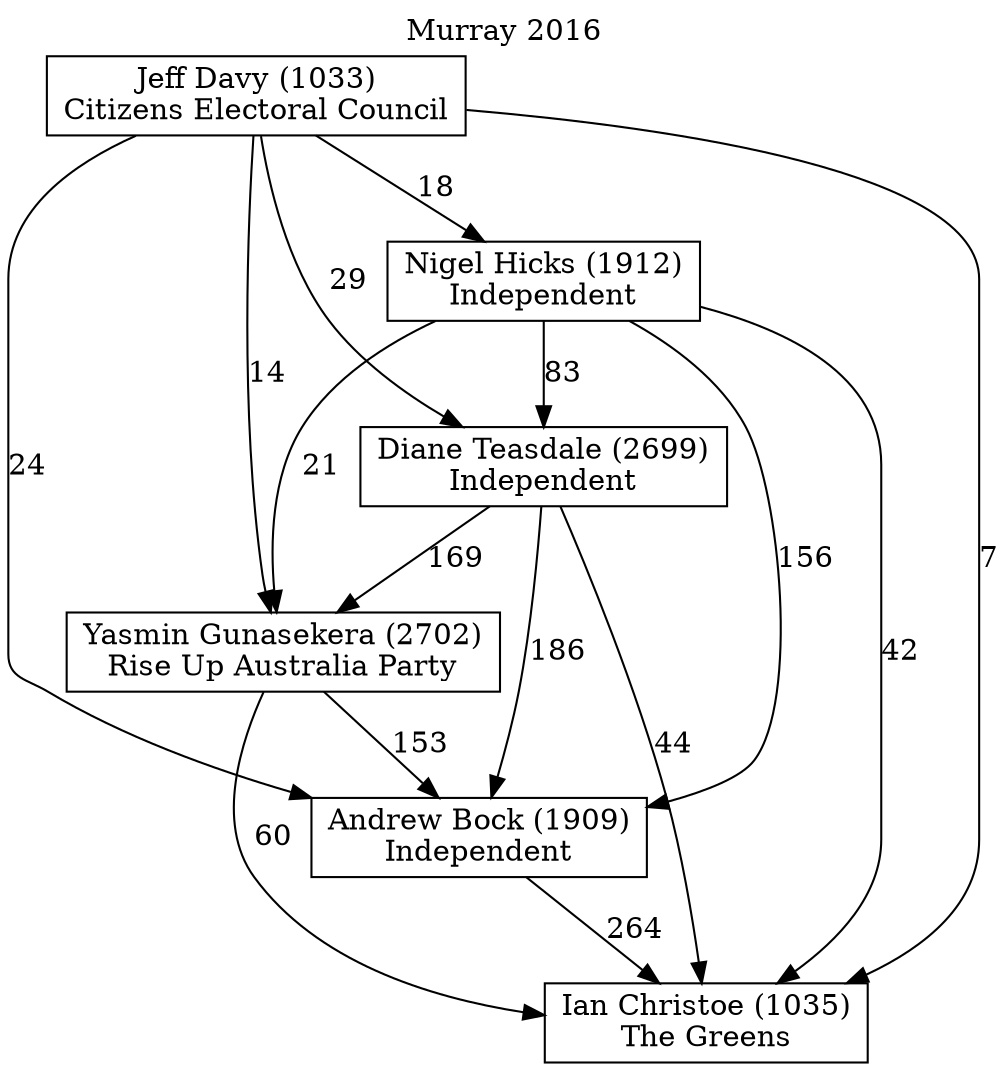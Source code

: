 // House preference flow
digraph "Ian Christoe (1035)_Murray_2016" {
	graph [label="Murray 2016" labelloc=t mclimit=10]
	node [shape=box]
	"Diane Teasdale (2699)" [label="Diane Teasdale (2699)
Independent"]
	"Jeff Davy (1033)" [label="Jeff Davy (1033)
Citizens Electoral Council"]
	"Andrew Bock (1909)" [label="Andrew Bock (1909)
Independent"]
	"Yasmin Gunasekera (2702)" [label="Yasmin Gunasekera (2702)
Rise Up Australia Party"]
	"Nigel Hicks (1912)" [label="Nigel Hicks (1912)
Independent"]
	"Ian Christoe (1035)" [label="Ian Christoe (1035)
The Greens"]
	"Jeff Davy (1033)" -> "Ian Christoe (1035)" [label=7]
	"Andrew Bock (1909)" -> "Ian Christoe (1035)" [label=264]
	"Jeff Davy (1033)" -> "Diane Teasdale (2699)" [label=29]
	"Nigel Hicks (1912)" -> "Ian Christoe (1035)" [label=42]
	"Diane Teasdale (2699)" -> "Ian Christoe (1035)" [label=44]
	"Yasmin Gunasekera (2702)" -> "Andrew Bock (1909)" [label=153]
	"Jeff Davy (1033)" -> "Nigel Hicks (1912)" [label=18]
	"Nigel Hicks (1912)" -> "Yasmin Gunasekera (2702)" [label=21]
	"Diane Teasdale (2699)" -> "Yasmin Gunasekera (2702)" [label=169]
	"Yasmin Gunasekera (2702)" -> "Ian Christoe (1035)" [label=60]
	"Diane Teasdale (2699)" -> "Andrew Bock (1909)" [label=186]
	"Jeff Davy (1033)" -> "Andrew Bock (1909)" [label=24]
	"Nigel Hicks (1912)" -> "Andrew Bock (1909)" [label=156]
	"Nigel Hicks (1912)" -> "Diane Teasdale (2699)" [label=83]
	"Jeff Davy (1033)" -> "Yasmin Gunasekera (2702)" [label=14]
}
